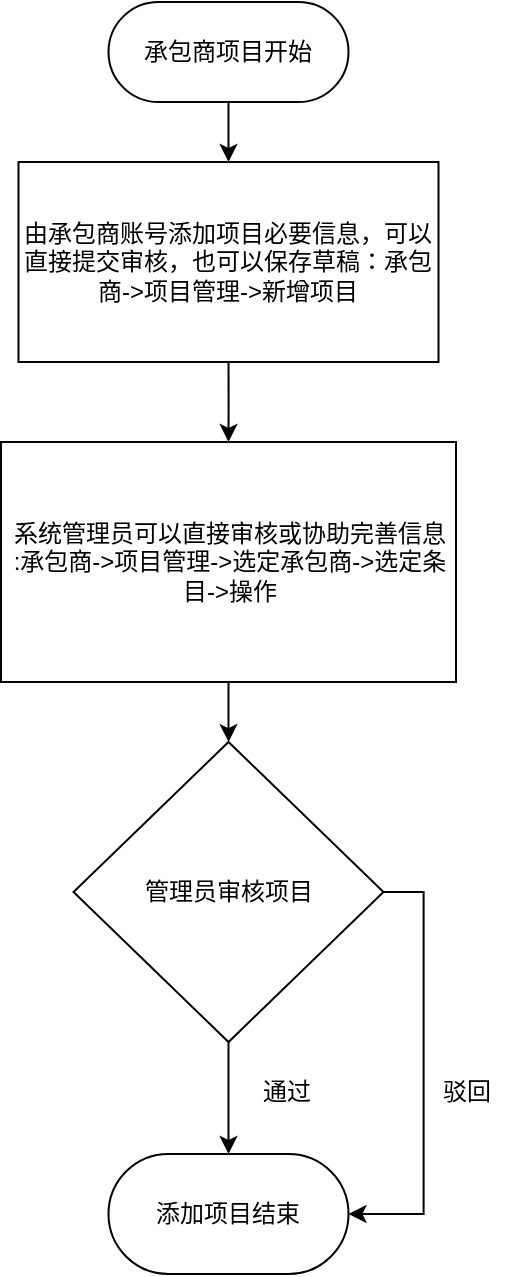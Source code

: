 <mxfile version="24.5.4" type="github">
  <diagram name="第 1 页" id="xAA_DHbY9KRRcZTyKf3G">
    <mxGraphModel dx="1434" dy="746" grid="1" gridSize="10" guides="1" tooltips="1" connect="1" arrows="1" fold="1" page="1" pageScale="1" pageWidth="827" pageHeight="1169" math="0" shadow="0">
      <root>
        <mxCell id="0" />
        <mxCell id="1" parent="0" />
        <mxCell id="L-d3JoaC-vR0mEOBIoRV-17" style="edgeStyle=orthogonalEdgeStyle;rounded=0;orthogonalLoop=1;jettySize=auto;html=1;exitX=0.5;exitY=1;exitDx=0;exitDy=0;entryX=0.5;entryY=1;entryDx=0;entryDy=0;" edge="1" parent="1" source="L-d3JoaC-vR0mEOBIoRV-2" target="L-d3JoaC-vR0mEOBIoRV-5">
          <mxGeometry relative="1" as="geometry" />
        </mxCell>
        <mxCell id="L-d3JoaC-vR0mEOBIoRV-2" value="承包商项目开始" style="rounded=1;whiteSpace=wrap;html=1;arcSize=50;" vertex="1" parent="1">
          <mxGeometry x="106.25" y="50" width="120" height="50" as="geometry" />
        </mxCell>
        <mxCell id="L-d3JoaC-vR0mEOBIoRV-6" style="edgeStyle=orthogonalEdgeStyle;rounded=0;orthogonalLoop=1;jettySize=auto;html=1;exitX=0.5;exitY=0;exitDx=0;exitDy=0;" edge="1" parent="1" source="L-d3JoaC-vR0mEOBIoRV-5" target="L-d3JoaC-vR0mEOBIoRV-8">
          <mxGeometry relative="1" as="geometry">
            <mxPoint x="120" y="230" as="targetPoint" />
          </mxGeometry>
        </mxCell>
        <mxCell id="L-d3JoaC-vR0mEOBIoRV-5" value="由承包商账号添加项目必要信息，可以直接提交审核，也可以保存草稿：承包商-&amp;gt;项目管理-&amp;gt;新增项目" style="whiteSpace=wrap;html=1;direction=west;" vertex="1" parent="1">
          <mxGeometry x="61.25" y="130" width="210" height="100" as="geometry" />
        </mxCell>
        <mxCell id="L-d3JoaC-vR0mEOBIoRV-9" style="edgeStyle=orthogonalEdgeStyle;rounded=0;orthogonalLoop=1;jettySize=auto;html=1;" edge="1" parent="1" source="L-d3JoaC-vR0mEOBIoRV-8" target="L-d3JoaC-vR0mEOBIoRV-10">
          <mxGeometry relative="1" as="geometry">
            <mxPoint x="120" y="350" as="targetPoint" />
          </mxGeometry>
        </mxCell>
        <mxCell id="L-d3JoaC-vR0mEOBIoRV-8" value="系统管理员可以直接审核或协助完善信息&lt;div&gt;:&lt;span style=&quot;background-color: initial;&quot;&gt;承包商-&amp;gt;项目管理-&amp;gt;选定承包商-&amp;gt;选定条目-&amp;gt;操作&lt;/span&gt;&lt;/div&gt;" style="rounded=0;whiteSpace=wrap;html=1;" vertex="1" parent="1">
          <mxGeometry x="52.5" y="270" width="227.5" height="120" as="geometry" />
        </mxCell>
        <mxCell id="L-d3JoaC-vR0mEOBIoRV-11" style="edgeStyle=orthogonalEdgeStyle;rounded=0;orthogonalLoop=1;jettySize=auto;html=1;" edge="1" parent="1" source="L-d3JoaC-vR0mEOBIoRV-10" target="L-d3JoaC-vR0mEOBIoRV-12">
          <mxGeometry relative="1" as="geometry">
            <mxPoint x="130" y="626" as="targetPoint" />
          </mxGeometry>
        </mxCell>
        <mxCell id="L-d3JoaC-vR0mEOBIoRV-13" style="edgeStyle=orthogonalEdgeStyle;rounded=0;orthogonalLoop=1;jettySize=auto;html=1;exitX=1;exitY=0.5;exitDx=0;exitDy=0;entryX=1;entryY=0.5;entryDx=0;entryDy=0;" edge="1" parent="1" source="L-d3JoaC-vR0mEOBIoRV-10" target="L-d3JoaC-vR0mEOBIoRV-12">
          <mxGeometry relative="1" as="geometry" />
        </mxCell>
        <mxCell id="L-d3JoaC-vR0mEOBIoRV-10" value="管理员审核项目" style="rhombus;whiteSpace=wrap;html=1;" vertex="1" parent="1">
          <mxGeometry x="88.75" y="420" width="155" height="150" as="geometry" />
        </mxCell>
        <mxCell id="L-d3JoaC-vR0mEOBIoRV-12" value="添加项目结束" style="rounded=1;whiteSpace=wrap;html=1;arcSize=50;" vertex="1" parent="1">
          <mxGeometry x="106.25" y="626" width="120" height="60" as="geometry" />
        </mxCell>
        <mxCell id="L-d3JoaC-vR0mEOBIoRV-14" value="通过" style="text;html=1;align=center;verticalAlign=middle;resizable=0;points=[];autosize=1;strokeColor=none;fillColor=none;" vertex="1" parent="1">
          <mxGeometry x="170" y="580" width="50" height="30" as="geometry" />
        </mxCell>
        <mxCell id="L-d3JoaC-vR0mEOBIoRV-15" value="驳回" style="text;html=1;align=center;verticalAlign=middle;resizable=0;points=[];autosize=1;strokeColor=none;fillColor=none;" vertex="1" parent="1">
          <mxGeometry x="260" y="580" width="50" height="30" as="geometry" />
        </mxCell>
      </root>
    </mxGraphModel>
  </diagram>
</mxfile>
